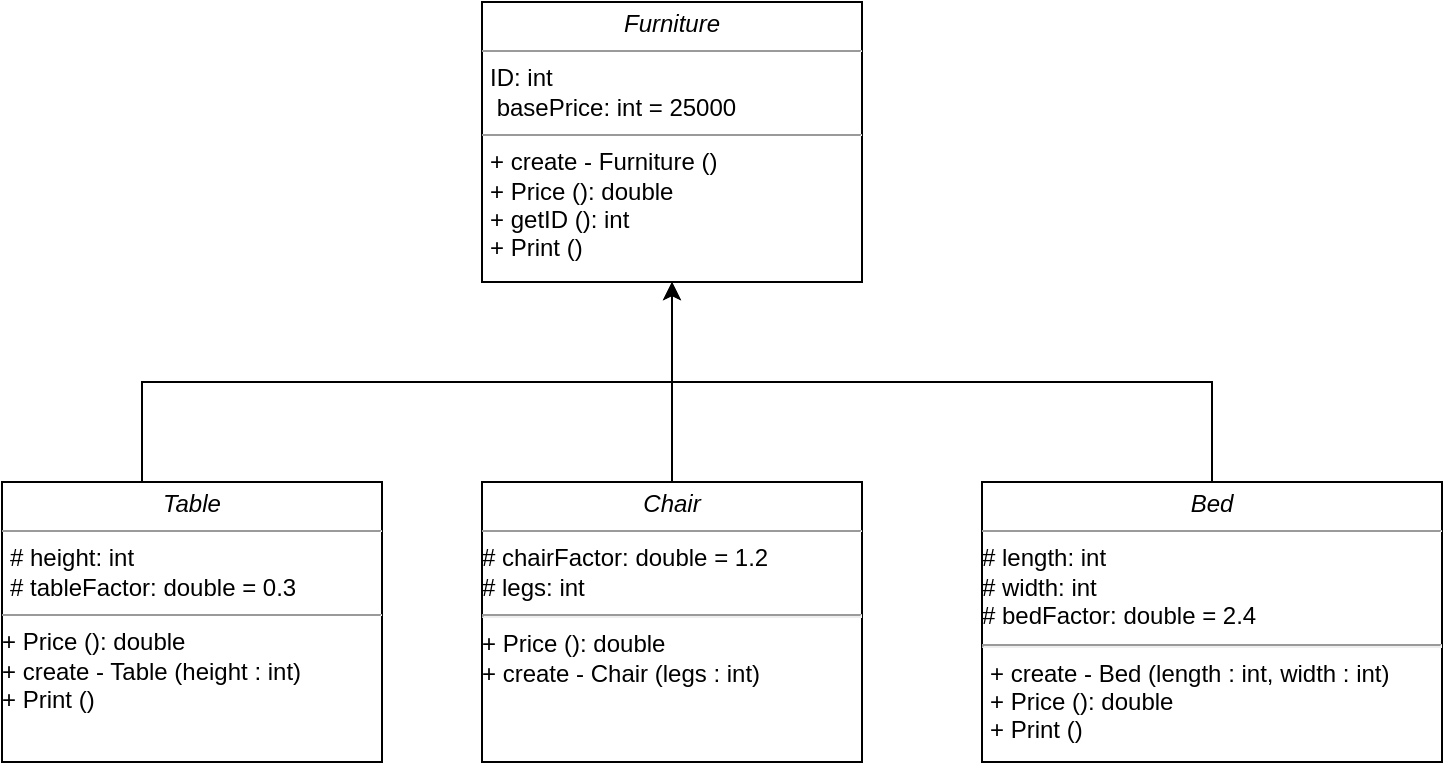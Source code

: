 <mxfile version="20.6.0" type="device" pages="3"><diagram name="Page-1" id="c4acf3e9-155e-7222-9cf6-157b1a14988f"><mxGraphModel dx="948" dy="533" grid="1" gridSize="10" guides="1" tooltips="1" connect="1" arrows="1" fold="1" page="1" pageScale="1" pageWidth="850" pageHeight="1100" background="none" math="0" shadow="0"><root><mxCell id="0"/><mxCell id="1" parent="0"/><mxCell id="5d2195bd80daf111-9" value="&lt;p style=&quot;margin:0px;margin-top:4px;text-align:center;&quot;&gt;&lt;i&gt;Bed&lt;/i&gt;&lt;br&gt;&lt;/p&gt;&lt;hr size=&quot;1&quot;&gt;# length: int&lt;p style=&quot;margin:0px;margin-left:4px;&quot;&gt;&lt;/p&gt;# width: int&lt;br&gt;# bedFactor: double = 2.4&lt;hr&gt;&lt;p style=&quot;margin:0px;margin-left:4px;&quot;&gt;+ create - Bed (length : int, width : int)&lt;br&gt;&lt;/p&gt;&lt;p style=&quot;margin:0px;margin-left:4px;&quot;&gt;+ Price (): double&lt;br&gt;&lt;/p&gt;&lt;p style=&quot;margin:0px;margin-left:4px;&quot;&gt;+ Print ()&lt;br&gt;&lt;/p&gt;" style="verticalAlign=top;align=left;overflow=fill;fontSize=12;fontFamily=Helvetica;html=1;rounded=0;shadow=0;comic=0;labelBackgroundColor=none;strokeWidth=1" parent="1" vertex="1"><mxGeometry x="580" y="650" width="230" height="140" as="geometry"/></mxCell><mxCell id="zX3wFJH-SqWgWG1EpCzv-1" value="&lt;p style=&quot;margin:0px;margin-top:4px;text-align:center;&quot;&gt;&lt;i&gt;Chair&lt;/i&gt;&lt;br&gt;&lt;/p&gt;&lt;hr size=&quot;1&quot;&gt;# chairFactor: double = 1.2&lt;p style=&quot;margin:0px;margin-left:4px;&quot;&gt;&lt;/p&gt;# legs: int&lt;br&gt;&lt;hr&gt;+ Price (): double&lt;br&gt;&lt;span style=&quot;background-color: initial;&quot;&gt;+ create - Chair (legs : int)&lt;/span&gt;" style="verticalAlign=top;align=left;overflow=fill;fontSize=12;fontFamily=Helvetica;html=1;rounded=0;shadow=0;comic=0;labelBackgroundColor=none;strokeWidth=1" vertex="1" parent="1"><mxGeometry x="330" y="650" width="190" height="140" as="geometry"/></mxCell><mxCell id="zX3wFJH-SqWgWG1EpCzv-2" value="&lt;p style=&quot;margin:0px;margin-top:4px;text-align:center;&quot;&gt;&lt;i&gt;Table&lt;/i&gt;&lt;br&gt;&lt;/p&gt;&lt;hr size=&quot;1&quot;&gt;&lt;p style=&quot;margin:0px;margin-left:4px;&quot;&gt;# height: int&lt;br&gt;# tableFactor: double = 0.3&lt;/p&gt;&lt;hr size=&quot;1&quot;&gt;+ Price (): double&lt;span style=&quot;background-color: initial;&quot;&gt;&lt;br&gt;&lt;/span&gt;&lt;span style=&quot;background-color: initial;&quot;&gt;+ create - Table (height : int)&lt;br&gt;&lt;/span&gt;&lt;span style=&quot;background-color: initial;&quot;&gt;+ Print ()&lt;br&gt;&lt;/span&gt;" style="verticalAlign=top;align=left;overflow=fill;fontSize=12;fontFamily=Helvetica;html=1;rounded=0;shadow=0;comic=0;labelBackgroundColor=none;strokeWidth=1" vertex="1" parent="1"><mxGeometry x="90" y="650" width="190" height="140" as="geometry"/></mxCell><mxCell id="zX3wFJH-SqWgWG1EpCzv-3" value="&lt;p style=&quot;margin:0px;margin-top:4px;text-align:center;&quot;&gt;&lt;i&gt;Furniture&lt;/i&gt;&lt;/p&gt;&lt;hr size=&quot;1&quot;&gt;&lt;p style=&quot;margin:0px;margin-left:4px;&quot;&gt;ID: int&lt;br&gt;&amp;nbsp;basePrice: int = 25000&lt;/p&gt;&lt;hr size=&quot;1&quot;&gt;&lt;p style=&quot;margin:0px;margin-left:4px;&quot;&gt;+ create - Furniture ()&lt;br&gt;+ Price (): double&lt;/p&gt;&lt;p style=&quot;margin:0px;margin-left:4px;&quot;&gt;+ getID (): int&lt;br&gt;&lt;/p&gt;&lt;p style=&quot;margin:0px;margin-left:4px;&quot;&gt;+ Print ()&amp;nbsp;&lt;br&gt;&lt;/p&gt;" style="verticalAlign=top;align=left;overflow=fill;fontSize=12;fontFamily=Helvetica;html=1;rounded=0;shadow=0;comic=0;labelBackgroundColor=none;strokeWidth=1" vertex="1" parent="1"><mxGeometry x="330" y="410" width="190" height="140" as="geometry"/></mxCell><mxCell id="zX3wFJH-SqWgWG1EpCzv-4" value="" style="endArrow=classic;html=1;rounded=0;exitX=0.5;exitY=0;exitDx=0;exitDy=0;entryX=0.5;entryY=1;entryDx=0;entryDy=0;" edge="1" parent="1" source="5d2195bd80daf111-9" target="zX3wFJH-SqWgWG1EpCzv-3"><mxGeometry width="50" height="50" relative="1" as="geometry"><mxPoint x="430" y="610" as="sourcePoint"/><mxPoint x="480" y="560" as="targetPoint"/><Array as="points"><mxPoint x="695" y="600"/><mxPoint x="425" y="600"/></Array></mxGeometry></mxCell><mxCell id="zX3wFJH-SqWgWG1EpCzv-7" value="" style="endArrow=0;html=1;rounded=0;" edge="1" parent="1"><mxGeometry width="50" height="50" relative="1" as="geometry"><mxPoint x="160" y="650" as="sourcePoint"/><mxPoint x="400" y="600" as="targetPoint"/><Array as="points"><mxPoint x="160" y="600"/><mxPoint x="400" y="600"/><mxPoint x="430" y="600"/></Array></mxGeometry></mxCell><mxCell id="zX3wFJH-SqWgWG1EpCzv-9" value="" style="endArrow=classic;html=1;rounded=0;exitX=0.5;exitY=0;exitDx=0;exitDy=0;" edge="1" parent="1" source="zX3wFJH-SqWgWG1EpCzv-1"><mxGeometry width="50" height="50" relative="1" as="geometry"><mxPoint x="400" y="620" as="sourcePoint"/><mxPoint x="425" y="550" as="targetPoint"/></mxGeometry></mxCell></root></mxGraphModel></diagram><diagram name="Packages" id="iGmM1qra7ML_4thtc5sm">﻿<mxGraphModel grid="1" gridSize="10" guides="1" tooltips="1" connect="1" arrows="1" shadow="1"><root><mxCell id="0" /><mxCell id="1" parent="0" /><mxCell id="255dc0bef27948b9a243c07fe372abbd" parent="1" value="Teki" style="shape=folder;tabWidth=80;tabHeight=30;tabPosition=left;boundedLbl=1;html=1;strokeColor=#555555;strokeWidth=2;shadow=1fillColor=#F2F2F2;" vertex="1"><mxGeometry x="0" y="0" width="84" height="56" as="geometry" /></mxCell></root></mxGraphModel></diagram><diagram name="Teki" id="obNJIPMfdHhPb7C-Fi1X">﻿<mxGraphModel grid="1" gridSize="10" guides="1" tooltips="1" connect="1" arrows="1" shadow="1"><root><mxCell id="0" /><mxCell id="1" parent="0" /><mxCell id="386883a227cb469ea6b44caacd36caf1" parent="1" value="" style="endArrow=block;startArrow=none;endFill=0;startFill=0;html=1;strokeColor=#555555;strokeWidth=2;shadow=1fillColor=#F2F2F2;" edge="1" source="2b16733c57cc4785b2285b169e8176ca" target="368b8094599849988af3844f6975f637"><mxGeometry x="175" y="50" width="74" height="129" as="geometry"><mxPoint x="210" y="169" as="sourcePoint" /><mxPoint x="213" y="60" as="targetPoint" /><Array as="points"><mxPoint x="210" y="114.5" /><mxPoint x="213" y="114.5" /></Array></mxGeometry></mxCell><mxCell id="91a139e6d88a487aa0ad1a0a0d083178" parent="1" value="Salad" style="swimlane;childLayout=stackLayout;horizontal=1;horizontalStack=0;resizeParent=1;resizeParentMax=0;resizeLast=0;collapsible=1;html=1;strokeColor=#555555;strokeWidth=2;shadow=1fillColor=#F2F2F2;" vertex="1"><mxGeometry x="0" y="169" width="104" height="60" as="geometry" /></mxCell><mxCell id="oc1c893a25b744b3d9c417984f9906d1f984" parent="91a139e6d88a487aa0ad1a0a0d083178" value="+ Calories (): int" style="text;portConstraint=eastwest;overflow=hidden;rotatable=0;" vertex="1"><mxGeometry y="36.826" width="98" height="19" as="geometry" /></mxCell><mxCell id="368b8094599849988af3844f6975f637" parent="1" value="Food" style="swimlane;childLayout=stackLayout;horizontal=1;horizontalStack=0;resizeParent=1;resizeParentMax=0;resizeLast=0;collapsible=1;html=1;strokeColor=#555555;strokeWidth=2;shadow=1fillColor=#F2F2F2;" vertex="1"><mxGeometry x="161" y="0" width="104" height="60" as="geometry" /></mxCell><mxCell id="o9d74edced93940c69a69c9aa481aa728968" parent="368b8094599849988af3844f6975f637" value="+ Calories (): int" style="text;portConstraint=eastwest;overflow=hidden;rotatable=0;" vertex="1"><mxGeometry y="36.826" width="98" height="19" as="geometry" /></mxCell><mxCell id="2d3c2417a037420bbf7f9fe03d2e8bce" parent="1" value="Crab" style="swimlane;childLayout=stackLayout;horizontal=1;horizontalStack=0;resizeParent=1;resizeParentMax=0;resizeLast=0;collapsible=1;html=1;strokeColor=#555555;strokeWidth=2;shadow=1fillColor=#F2F2F2;" vertex="1"><mxGeometry x="316" y="169" width="164" height="98" as="geometry" /></mxCell><mxCell id="a11cd983905f248ee9da9226d883607c4983" parent="2d3c2417a037420bbf7f9fe03d2e8bce" value=" size: int = 1" style="text;portConstraint=eastwest;overflow=hidden;rotatable=0;" vertex="1"><mxGeometry y="30.826" width="158" height="19" as="geometry" /></mxCell><mxCell id="ob4dcd76eec0d47d79ef370530c3b4a22978" parent="2d3c2417a037420bbf7f9fe03d2e8bce" value="+ create - Crab (size : int)" style="text;portConstraint=eastwest;overflow=hidden;rotatable=0;" vertex="1"><mxGeometry y="55.826" width="158" height="19" as="geometry" /></mxCell><mxCell id="oa9e4e65e8b7a454cb329394a0ac557f8983" parent="2d3c2417a037420bbf7f9fe03d2e8bce" value="+ Calories (): int" style="text;portConstraint=eastwest;overflow=hidden;rotatable=0;" vertex="1"><mxGeometry y="74.826" width="158" height="19" as="geometry" /></mxCell><mxCell id="2b16733c57cc4785b2285b169e8176ca" parent="1" value="Turtle" style="swimlane;childLayout=stackLayout;horizontal=1;horizontalStack=0;resizeParent=1;resizeParentMax=0;resizeLast=0;collapsible=1;html=1;strokeColor=#555555;strokeWidth=2;shadow=1fillColor=#F2F2F2;" vertex="1"><mxGeometry x="142" y="169" width="136" height="98" as="geometry" /></mxCell><mxCell id="a460e4f27e45042248aa335b60e7b8868984" parent="2b16733c57cc4785b2285b169e8176ca" value="+ happiness: uint = 0" style="text;portConstraint=eastwest;overflow=hidden;rotatable=0;" vertex="1"><mxGeometry y="30.826" width="130" height="19" as="geometry" /></mxCell><mxCell id="abd72a2add0e547208b9d5de7fdd0e864984" parent="2b16733c57cc4785b2285b169e8176ca" value="+ fedLevel: int = 0" style="text;portConstraint=eastwest;overflow=hidden;rotatable=0;" vertex="1"><mxGeometry y="49.826" width="130" height="19" as="geometry" /></mxCell><mxCell id="o63f9949ec425479a85f5df999c87cb0b985" parent="2b16733c57cc4785b2285b169e8176ca" value="+ Eat (eat : int)" style="text;portConstraint=eastwest;overflow=hidden;rotatable=0;" vertex="1"><mxGeometry y="74.826" width="130" height="19" as="geometry" /></mxCell><mxCell id="aa5e51b546034bc191482aa920ae877e" parent="1" value="" style="endArrow=block;startArrow=none;endFill=0;startFill=0;html=1;strokeColor=#555555;strokeWidth=2;shadow=1fillColor=#F2F2F2;" edge="1" source="2d3c2417a037420bbf7f9fe03d2e8bce" target="368b8094599849988af3844f6975f637"><mxGeometry x="203" y="50" width="205" height="129" as="geometry"><mxPoint x="398" y="169" as="sourcePoint" /><mxPoint x="213" y="60" as="targetPoint" /><Array as="points"><mxPoint x="398" y="114.5" /><mxPoint x="213" y="114.5" /></Array></mxGeometry></mxCell><mxCell id="b181c16e88d142e8bf864f39ef1445c7" parent="1" value="" style="endArrow=block;startArrow=none;endFill=0;startFill=0;html=1;strokeColor=#555555;strokeWidth=2;shadow=1fillColor=#F2F2F2;" edge="1" source="91a139e6d88a487aa0ad1a0a0d083178" target="368b8094599849988af3844f6975f637"><mxGeometry x="42" y="50" width="181" height="129" as="geometry"><mxPoint x="52" y="169" as="sourcePoint" /><mxPoint x="213" y="60" as="targetPoint" /><Array as="points"><mxPoint x="52" y="114.5" /><mxPoint x="213" y="114.5" /></Array></mxGeometry></mxCell></root></mxGraphModel></diagram></mxfile>